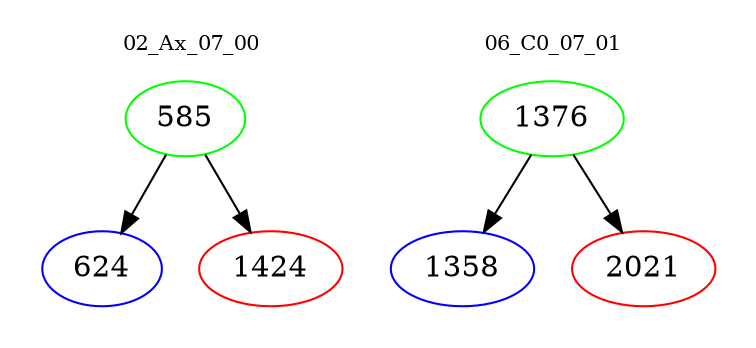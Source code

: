 digraph{
subgraph cluster_0 {
color = white
label = "02_Ax_07_00";
fontsize=10;
T0_585 [label="585", color="green"]
T0_585 -> T0_624 [color="black"]
T0_624 [label="624", color="blue"]
T0_585 -> T0_1424 [color="black"]
T0_1424 [label="1424", color="red"]
}
subgraph cluster_1 {
color = white
label = "06_C0_07_01";
fontsize=10;
T1_1376 [label="1376", color="green"]
T1_1376 -> T1_1358 [color="black"]
T1_1358 [label="1358", color="blue"]
T1_1376 -> T1_2021 [color="black"]
T1_2021 [label="2021", color="red"]
}
}
